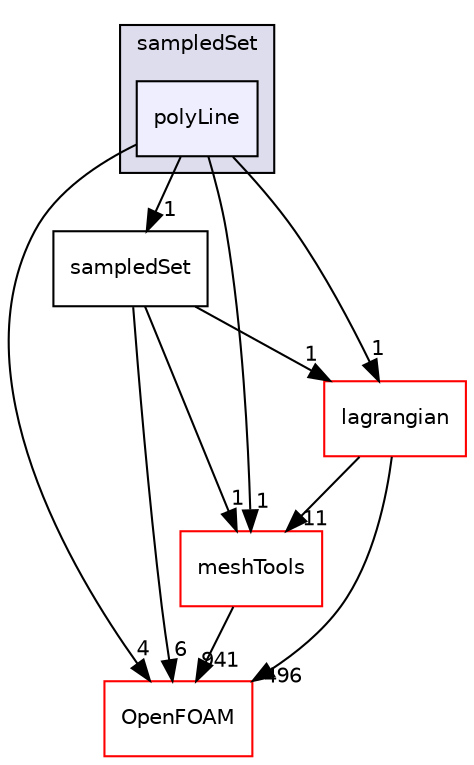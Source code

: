 digraph "src/sampling/sampledSet/polyLine" {
  bgcolor=transparent;
  compound=true
  node [ fontsize="10", fontname="Helvetica"];
  edge [ labelfontsize="10", labelfontname="Helvetica"];
  subgraph clusterdir_8b5e667856203d1590a744034ba627a3 {
    graph [ bgcolor="#ddddee", pencolor="black", label="sampledSet" fontname="Helvetica", fontsize="10", URL="dir_8b5e667856203d1590a744034ba627a3.html"]
  dir_77feca4c810929a41abb217b84987f88 [shape=box, label="polyLine", style="filled", fillcolor="#eeeeff", pencolor="black", URL="dir_77feca4c810929a41abb217b84987f88.html"];
  }
  dir_ae30ad0bef50cf391b24c614251bb9fd [shape=box label="meshTools" color="red" URL="dir_ae30ad0bef50cf391b24c614251bb9fd.html"];
  dir_548bfa904a2e5ae4da728d756cdd2146 [shape=box label="sampledSet" URL="dir_548bfa904a2e5ae4da728d756cdd2146.html"];
  dir_c5473ff19b20e6ec4dfe5c310b3778a8 [shape=box label="OpenFOAM" color="red" URL="dir_c5473ff19b20e6ec4dfe5c310b3778a8.html"];
  dir_f8c25efc4b6f6a8502a42d5af7554d23 [shape=box label="lagrangian" color="red" URL="dir_f8c25efc4b6f6a8502a42d5af7554d23.html"];
  dir_ae30ad0bef50cf391b24c614251bb9fd->dir_c5473ff19b20e6ec4dfe5c310b3778a8 [headlabel="941", labeldistance=1.5 headhref="dir_001949_002151.html"];
  dir_548bfa904a2e5ae4da728d756cdd2146->dir_ae30ad0bef50cf391b24c614251bb9fd [headlabel="1", labeldistance=1.5 headhref="dir_003573_001949.html"];
  dir_548bfa904a2e5ae4da728d756cdd2146->dir_c5473ff19b20e6ec4dfe5c310b3778a8 [headlabel="6", labeldistance=1.5 headhref="dir_003573_002151.html"];
  dir_548bfa904a2e5ae4da728d756cdd2146->dir_f8c25efc4b6f6a8502a42d5af7554d23 [headlabel="1", labeldistance=1.5 headhref="dir_003573_001500.html"];
  dir_77feca4c810929a41abb217b84987f88->dir_ae30ad0bef50cf391b24c614251bb9fd [headlabel="1", labeldistance=1.5 headhref="dir_003572_001949.html"];
  dir_77feca4c810929a41abb217b84987f88->dir_548bfa904a2e5ae4da728d756cdd2146 [headlabel="1", labeldistance=1.5 headhref="dir_003572_003573.html"];
  dir_77feca4c810929a41abb217b84987f88->dir_c5473ff19b20e6ec4dfe5c310b3778a8 [headlabel="4", labeldistance=1.5 headhref="dir_003572_002151.html"];
  dir_77feca4c810929a41abb217b84987f88->dir_f8c25efc4b6f6a8502a42d5af7554d23 [headlabel="1", labeldistance=1.5 headhref="dir_003572_001500.html"];
  dir_f8c25efc4b6f6a8502a42d5af7554d23->dir_ae30ad0bef50cf391b24c614251bb9fd [headlabel="11", labeldistance=1.5 headhref="dir_001500_001949.html"];
  dir_f8c25efc4b6f6a8502a42d5af7554d23->dir_c5473ff19b20e6ec4dfe5c310b3778a8 [headlabel="496", labeldistance=1.5 headhref="dir_001500_002151.html"];
}
